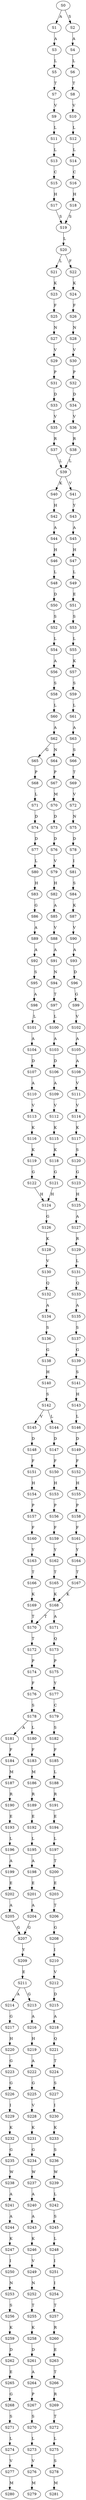strict digraph  {
	S0 -> S1 [ label = A ];
	S0 -> S2 [ label = S ];
	S1 -> S3 [ label = A ];
	S2 -> S4 [ label = A ];
	S3 -> S5 [ label = L ];
	S4 -> S6 [ label = L ];
	S5 -> S7 [ label = T ];
	S6 -> S8 [ label = T ];
	S7 -> S9 [ label = V ];
	S8 -> S10 [ label = V ];
	S9 -> S11 [ label = L ];
	S10 -> S12 [ label = L ];
	S11 -> S13 [ label = L ];
	S12 -> S14 [ label = L ];
	S13 -> S15 [ label = C ];
	S14 -> S16 [ label = C ];
	S15 -> S17 [ label = H ];
	S16 -> S18 [ label = H ];
	S17 -> S19 [ label = S ];
	S18 -> S19 [ label = S ];
	S19 -> S20 [ label = L ];
	S20 -> S21 [ label = L ];
	S20 -> S22 [ label = F ];
	S21 -> S23 [ label = K ];
	S22 -> S24 [ label = K ];
	S23 -> S25 [ label = F ];
	S24 -> S26 [ label = F ];
	S25 -> S27 [ label = N ];
	S26 -> S28 [ label = N ];
	S27 -> S29 [ label = V ];
	S28 -> S30 [ label = V ];
	S29 -> S31 [ label = P ];
	S30 -> S32 [ label = P ];
	S31 -> S33 [ label = D ];
	S32 -> S34 [ label = D ];
	S33 -> S35 [ label = V ];
	S34 -> S36 [ label = V ];
	S35 -> S37 [ label = R ];
	S36 -> S38 [ label = R ];
	S37 -> S39 [ label = L ];
	S38 -> S39 [ label = L ];
	S39 -> S40 [ label = K ];
	S39 -> S41 [ label = V ];
	S40 -> S42 [ label = H ];
	S41 -> S43 [ label = Y ];
	S42 -> S44 [ label = A ];
	S43 -> S45 [ label = A ];
	S44 -> S46 [ label = H ];
	S45 -> S47 [ label = H ];
	S46 -> S48 [ label = L ];
	S47 -> S49 [ label = L ];
	S48 -> S50 [ label = D ];
	S49 -> S51 [ label = E ];
	S50 -> S52 [ label = S ];
	S51 -> S53 [ label = S ];
	S52 -> S54 [ label = L ];
	S53 -> S55 [ label = L ];
	S54 -> S56 [ label = A ];
	S55 -> S57 [ label = K ];
	S56 -> S58 [ label = S ];
	S57 -> S59 [ label = S ];
	S58 -> S60 [ label = L ];
	S59 -> S61 [ label = L ];
	S60 -> S62 [ label = A ];
	S61 -> S63 [ label = A ];
	S62 -> S64 [ label = N ];
	S62 -> S65 [ label = G ];
	S63 -> S66 [ label = S ];
	S64 -> S67 [ label = P ];
	S65 -> S68 [ label = P ];
	S66 -> S69 [ label = T ];
	S67 -> S70 [ label = M ];
	S68 -> S71 [ label = L ];
	S69 -> S72 [ label = V ];
	S70 -> S73 [ label = D ];
	S71 -> S74 [ label = D ];
	S72 -> S75 [ label = N ];
	S73 -> S76 [ label = D ];
	S74 -> S77 [ label = D ];
	S75 -> S78 [ label = D ];
	S76 -> S79 [ label = V ];
	S77 -> S80 [ label = L ];
	S78 -> S81 [ label = I ];
	S79 -> S82 [ label = H ];
	S80 -> S83 [ label = H ];
	S81 -> S84 [ label = S ];
	S82 -> S85 [ label = A ];
	S83 -> S86 [ label = G ];
	S84 -> S87 [ label = K ];
	S85 -> S88 [ label = V ];
	S86 -> S89 [ label = A ];
	S87 -> S90 [ label = V ];
	S88 -> S91 [ label = A ];
	S89 -> S92 [ label = A ];
	S90 -> S93 [ label = A ];
	S91 -> S94 [ label = N ];
	S92 -> S95 [ label = S ];
	S93 -> S96 [ label = D ];
	S94 -> S97 [ label = T ];
	S95 -> S98 [ label = A ];
	S96 -> S99 [ label = G ];
	S97 -> S100 [ label = L ];
	S98 -> S101 [ label = L ];
	S99 -> S102 [ label = V ];
	S100 -> S103 [ label = A ];
	S101 -> S104 [ label = A ];
	S102 -> S105 [ label = A ];
	S103 -> S106 [ label = D ];
	S104 -> S107 [ label = D ];
	S105 -> S108 [ label = A ];
	S106 -> S109 [ label = A ];
	S107 -> S110 [ label = A ];
	S108 -> S111 [ label = V ];
	S109 -> S112 [ label = V ];
	S110 -> S113 [ label = V ];
	S111 -> S114 [ label = V ];
	S112 -> S115 [ label = K ];
	S113 -> S116 [ label = K ];
	S114 -> S117 [ label = K ];
	S115 -> S118 [ label = K ];
	S116 -> S119 [ label = K ];
	S117 -> S120 [ label = S ];
	S118 -> S121 [ label = G ];
	S119 -> S122 [ label = G ];
	S120 -> S123 [ label = G ];
	S121 -> S124 [ label = H ];
	S122 -> S124 [ label = H ];
	S123 -> S125 [ label = H ];
	S124 -> S126 [ label = G ];
	S125 -> S127 [ label = A ];
	S126 -> S128 [ label = K ];
	S127 -> S129 [ label = R ];
	S128 -> S130 [ label = V ];
	S129 -> S131 [ label = L ];
	S130 -> S132 [ label = Q ];
	S131 -> S133 [ label = Q ];
	S132 -> S134 [ label = A ];
	S133 -> S135 [ label = A ];
	S134 -> S136 [ label = S ];
	S135 -> S137 [ label = S ];
	S136 -> S138 [ label = G ];
	S137 -> S139 [ label = G ];
	S138 -> S140 [ label = H ];
	S139 -> S141 [ label = S ];
	S140 -> S142 [ label = S ];
	S141 -> S143 [ label = H ];
	S142 -> S144 [ label = L ];
	S142 -> S145 [ label = V ];
	S143 -> S146 [ label = L ];
	S144 -> S147 [ label = D ];
	S145 -> S148 [ label = D ];
	S146 -> S149 [ label = D ];
	S147 -> S150 [ label = F ];
	S148 -> S151 [ label = F ];
	S149 -> S152 [ label = F ];
	S150 -> S153 [ label = H ];
	S151 -> S154 [ label = H ];
	S152 -> S155 [ label = H ];
	S153 -> S156 [ label = P ];
	S154 -> S157 [ label = P ];
	S155 -> S158 [ label = P ];
	S156 -> S159 [ label = F ];
	S157 -> S160 [ label = F ];
	S158 -> S161 [ label = F ];
	S159 -> S162 [ label = Y ];
	S160 -> S163 [ label = Y ];
	S161 -> S164 [ label = Y ];
	S162 -> S165 [ label = T ];
	S163 -> S166 [ label = T ];
	S164 -> S167 [ label = T ];
	S165 -> S168 [ label = K ];
	S166 -> S169 [ label = K ];
	S167 -> S168 [ label = K ];
	S168 -> S170 [ label = T ];
	S168 -> S171 [ label = A ];
	S169 -> S170 [ label = T ];
	S170 -> S172 [ label = T ];
	S171 -> S173 [ label = Q ];
	S172 -> S174 [ label = P ];
	S173 -> S175 [ label = P ];
	S174 -> S176 [ label = F ];
	S175 -> S177 [ label = Y ];
	S176 -> S178 [ label = S ];
	S177 -> S179 [ label = C ];
	S178 -> S180 [ label = L ];
	S178 -> S181 [ label = A ];
	S179 -> S182 [ label = S ];
	S180 -> S183 [ label = F ];
	S181 -> S184 [ label = F ];
	S182 -> S185 [ label = F ];
	S183 -> S186 [ label = M ];
	S184 -> S187 [ label = M ];
	S185 -> S188 [ label = L ];
	S186 -> S189 [ label = R ];
	S187 -> S190 [ label = R ];
	S188 -> S191 [ label = R ];
	S189 -> S192 [ label = E ];
	S190 -> S193 [ label = E ];
	S191 -> S194 [ label = E ];
	S192 -> S195 [ label = L ];
	S193 -> S196 [ label = L ];
	S194 -> S197 [ label = L ];
	S195 -> S198 [ label = A ];
	S196 -> S199 [ label = A ];
	S197 -> S200 [ label = T ];
	S198 -> S201 [ label = E ];
	S199 -> S202 [ label = E ];
	S200 -> S203 [ label = E ];
	S201 -> S204 [ label = A ];
	S202 -> S205 [ label = A ];
	S203 -> S206 [ label = T ];
	S204 -> S207 [ label = G ];
	S205 -> S207 [ label = G ];
	S206 -> S208 [ label = G ];
	S207 -> S209 [ label = Y ];
	S208 -> S210 [ label = I ];
	S209 -> S211 [ label = E ];
	S210 -> S212 [ label = V ];
	S211 -> S213 [ label = G ];
	S211 -> S214 [ label = A ];
	S212 -> S215 [ label = D ];
	S213 -> S216 [ label = A ];
	S214 -> S217 [ label = G ];
	S215 -> S218 [ label = A ];
	S216 -> S219 [ label = H ];
	S217 -> S220 [ label = H ];
	S218 -> S221 [ label = Q ];
	S219 -> S222 [ label = A ];
	S220 -> S223 [ label = G ];
	S221 -> S224 [ label = T ];
	S222 -> S225 [ label = G ];
	S223 -> S226 [ label = G ];
	S224 -> S227 [ label = S ];
	S225 -> S228 [ label = V ];
	S226 -> S229 [ label = I ];
	S227 -> S230 [ label = I ];
	S228 -> S231 [ label = K ];
	S229 -> S232 [ label = K ];
	S230 -> S233 [ label = K ];
	S231 -> S234 [ label = G ];
	S232 -> S235 [ label = G ];
	S233 -> S236 [ label = S ];
	S234 -> S237 [ label = W ];
	S235 -> S238 [ label = W ];
	S236 -> S239 [ label = W ];
	S237 -> S240 [ label = A ];
	S238 -> S241 [ label = A ];
	S239 -> S242 [ label = L ];
	S240 -> S243 [ label = A ];
	S241 -> S244 [ label = A ];
	S242 -> S245 [ label = S ];
	S243 -> S246 [ label = K ];
	S244 -> S247 [ label = K ];
	S245 -> S248 [ label = L ];
	S246 -> S249 [ label = V ];
	S247 -> S250 [ label = I ];
	S248 -> S251 [ label = I ];
	S249 -> S252 [ label = N ];
	S250 -> S253 [ label = N ];
	S251 -> S254 [ label = I ];
	S252 -> S255 [ label = T ];
	S253 -> S256 [ label = S ];
	S254 -> S257 [ label = T ];
	S255 -> S258 [ label = K ];
	S256 -> S259 [ label = K ];
	S257 -> S260 [ label = R ];
	S258 -> S261 [ label = D ];
	S259 -> S262 [ label = D ];
	S260 -> S263 [ label = E ];
	S261 -> S264 [ label = A ];
	S262 -> S265 [ label = E ];
	S263 -> S266 [ label = T ];
	S264 -> S267 [ label = P ];
	S265 -> S268 [ label = G ];
	S266 -> S269 [ label = R ];
	S267 -> S270 [ label = S ];
	S268 -> S271 [ label = S ];
	S269 -> S272 [ label = T ];
	S270 -> S273 [ label = L ];
	S271 -> S274 [ label = L ];
	S272 -> S275 [ label = L ];
	S273 -> S276 [ label = V ];
	S274 -> S277 [ label = V ];
	S275 -> S278 [ label = S ];
	S276 -> S279 [ label = M ];
	S277 -> S280 [ label = M ];
	S278 -> S281 [ label = M ];
}

